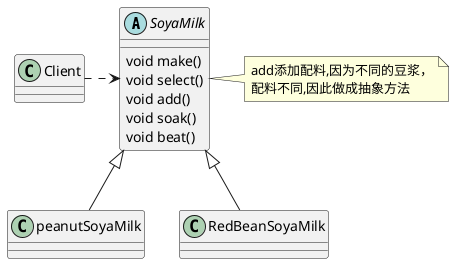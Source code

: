 @startuml

abstract class SoyaMilk
SoyaMilk : void make()
SoyaMilk : void select()
SoyaMilk : void add()
SoyaMilk : void soak()
SoyaMilk : void beat()
class peanutSoyaMilk
class RedBeanSoyaMilk
class Client
SoyaMilk <|-- peanutSoyaMilk
SoyaMilk <|-- RedBeanSoyaMilk
Client ..right> SoyaMilk

note as n1
add添加配料,因为不同的豆浆，
配料不同,因此做成抽象方法
end note

n1 .left. SoyaMilk

@enduml